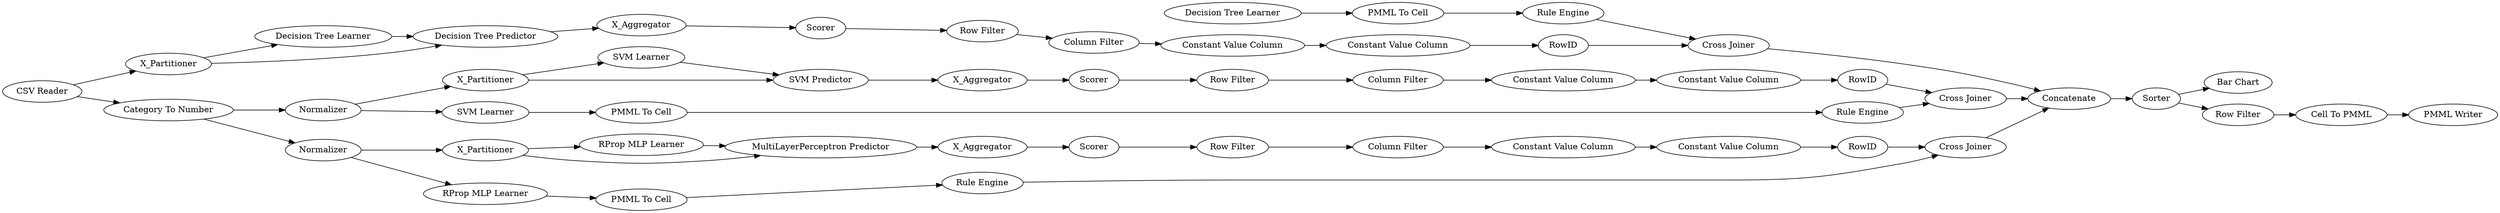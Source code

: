 digraph {
	"9091852382960158441_34" [label="PMML To Cell"]
	"-7429009753324483446_292" [label="Constant Value Column"]
	"-549810525573771450_2" [label=X_Partitioner]
	"-549810525573771450_31" [label="RProp MLP Learner"]
	"-8554701288106169635_61" [label="PMML Writer"]
	"-1407708102713848665_292" [label="Constant Value Column"]
	"-3323658553419745607_2" [label=X_Partitioner]
	"-8554701288106169635_52" [label=Sorter]
	"-8554701288106169635_54" [label="Cell To PMML"]
	"3424889434542870751_293" [label=RowID]
	"4138797544501989175_7" [label=X_Aggregator]
	"4699687001308177488_33" [label="Decision Tree Learner"]
	"-8554701288106169635_63" [label="CSV Reader"]
	"-8554701288106169635_60" [label=Concatenate]
	"3424889434542870751_290" [label="Constant Value Column"]
	"-549810525573771450_40" [label=Scorer]
	"-549810525573771450_7" [label=X_Aggregator]
	"-3323658553419745607_39" [label="Cross Joiner"]
	"-3323658553419745607_7" [label=X_Aggregator]
	"9091852382960158441_33" [label="SVM Learner"]
	"-7429009753324483446_293" [label=RowID]
	"3424889434542870751_294" [label="Column Filter"]
	"-1407708102713848665_9" [label="Row Filter"]
	"4699687001308177488_28" [label="PMML To Cell"]
	"-1407708102713848665_290" [label="Constant Value Column"]
	"4138797544501989175_38" [label="Cross Joiner"]
	"4138797544501989175_39" [label=Scorer]
	"3424889434542870751_292" [label="Constant Value Column"]
	"6539770101351587313_34" [label="Rule Engine"]
	"6539770101351587313_22" [label="PMML To Cell"]
	"-1407708102713848665_294" [label="Column Filter"]
	"4699687001308177488_34" [label="Rule Engine"]
	"-8554701288106169635_59" [label="Bar Chart"]
	"-7429009753324483446_294" [label="Column Filter"]
	"-3323658553419745607_41" [label=Scorer]
	"4138797544501989175_31" [label="Decision Tree Learner"]
	"4138797544501989175_32" [label="Decision Tree Predictor"]
	"-3323658553419745607_40" [label=Normalizer]
	"-7429009753324483446_290" [label="Constant Value Column"]
	"-8554701288106169635_53" [label="Row Filter"]
	"-549810525573771450_32" [label="MultiLayerPerceptron Predictor"]
	"-549810525573771450_38" [label="Cross Joiner"]
	"-3323658553419745607_31" [label="SVM Learner"]
	"9091852382960158441_35" [label="Rule Engine"]
	"-1407708102713848665_293" [label=RowID]
	"4138797544501989175_2" [label=X_Partitioner]
	"-549810525573771450_39" [label=Normalizer]
	"-8554701288106169635_58" [label="Category To Number"]
	"-7429009753324483446_9" [label="Row Filter"]
	"3424889434542870751_9" [label="Row Filter"]
	"6539770101351587313_35" [label="RProp MLP Learner"]
	"-3323658553419745607_32" [label="SVM Predictor"]
	"-549810525573771450_2" -> "-549810525573771450_32"
	"9091852382960158441_35" -> "-3323658553419745607_39"
	"4699687001308177488_33" -> "4699687001308177488_28"
	"9091852382960158441_34" -> "9091852382960158441_35"
	"4138797544501989175_31" -> "4138797544501989175_32"
	"3424889434542870751_294" -> "3424889434542870751_290"
	"-1407708102713848665_290" -> "-1407708102713848665_292"
	"-8554701288106169635_60" -> "-8554701288106169635_52"
	"-1407708102713848665_293" -> "4138797544501989175_38"
	"-549810525573771450_7" -> "-549810525573771450_40"
	"-3323658553419745607_7" -> "-3323658553419745607_41"
	"4138797544501989175_2" -> "4138797544501989175_31"
	"-549810525573771450_39" -> "6539770101351587313_35"
	"4138797544501989175_32" -> "4138797544501989175_7"
	"4699687001308177488_28" -> "4699687001308177488_34"
	"9091852382960158441_33" -> "9091852382960158441_34"
	"-7429009753324483446_294" -> "-7429009753324483446_290"
	"-8554701288106169635_58" -> "-549810525573771450_39"
	"4138797544501989175_2" -> "4138797544501989175_32"
	"-1407708102713848665_9" -> "-1407708102713848665_294"
	"-3323658553419745607_2" -> "-3323658553419745607_32"
	"-3323658553419745607_40" -> "-3323658553419745607_2"
	"-3323658553419745607_2" -> "-3323658553419745607_31"
	"-3323658553419745607_41" -> "3424889434542870751_9"
	"-549810525573771450_40" -> "-7429009753324483446_9"
	"-549810525573771450_32" -> "-549810525573771450_7"
	"-8554701288106169635_63" -> "4138797544501989175_2"
	"3424889434542870751_290" -> "3424889434542870751_292"
	"-3323658553419745607_40" -> "9091852382960158441_33"
	"-8554701288106169635_52" -> "-8554701288106169635_53"
	"-8554701288106169635_63" -> "-8554701288106169635_58"
	"-8554701288106169635_54" -> "-8554701288106169635_61"
	"3424889434542870751_9" -> "3424889434542870751_294"
	"-7429009753324483446_9" -> "-7429009753324483446_294"
	"4699687001308177488_34" -> "4138797544501989175_38"
	"-549810525573771450_39" -> "-549810525573771450_2"
	"-1407708102713848665_292" -> "-1407708102713848665_293"
	"6539770101351587313_22" -> "6539770101351587313_34"
	"-1407708102713848665_294" -> "-1407708102713848665_290"
	"-549810525573771450_2" -> "-549810525573771450_31"
	"4138797544501989175_39" -> "-1407708102713848665_9"
	"4138797544501989175_38" -> "-8554701288106169635_60"
	"-8554701288106169635_58" -> "-3323658553419745607_40"
	"-549810525573771450_31" -> "-549810525573771450_32"
	"-8554701288106169635_53" -> "-8554701288106169635_54"
	"6539770101351587313_34" -> "-549810525573771450_38"
	"-8554701288106169635_52" -> "-8554701288106169635_59"
	"-7429009753324483446_293" -> "-549810525573771450_38"
	"-3323658553419745607_39" -> "-8554701288106169635_60"
	"4138797544501989175_7" -> "4138797544501989175_39"
	"3424889434542870751_293" -> "-3323658553419745607_39"
	"-549810525573771450_38" -> "-8554701288106169635_60"
	"3424889434542870751_292" -> "3424889434542870751_293"
	"-7429009753324483446_292" -> "-7429009753324483446_293"
	"6539770101351587313_35" -> "6539770101351587313_22"
	"-3323658553419745607_32" -> "-3323658553419745607_7"
	"-7429009753324483446_290" -> "-7429009753324483446_292"
	"-3323658553419745607_31" -> "-3323658553419745607_32"
	rankdir=LR
}
